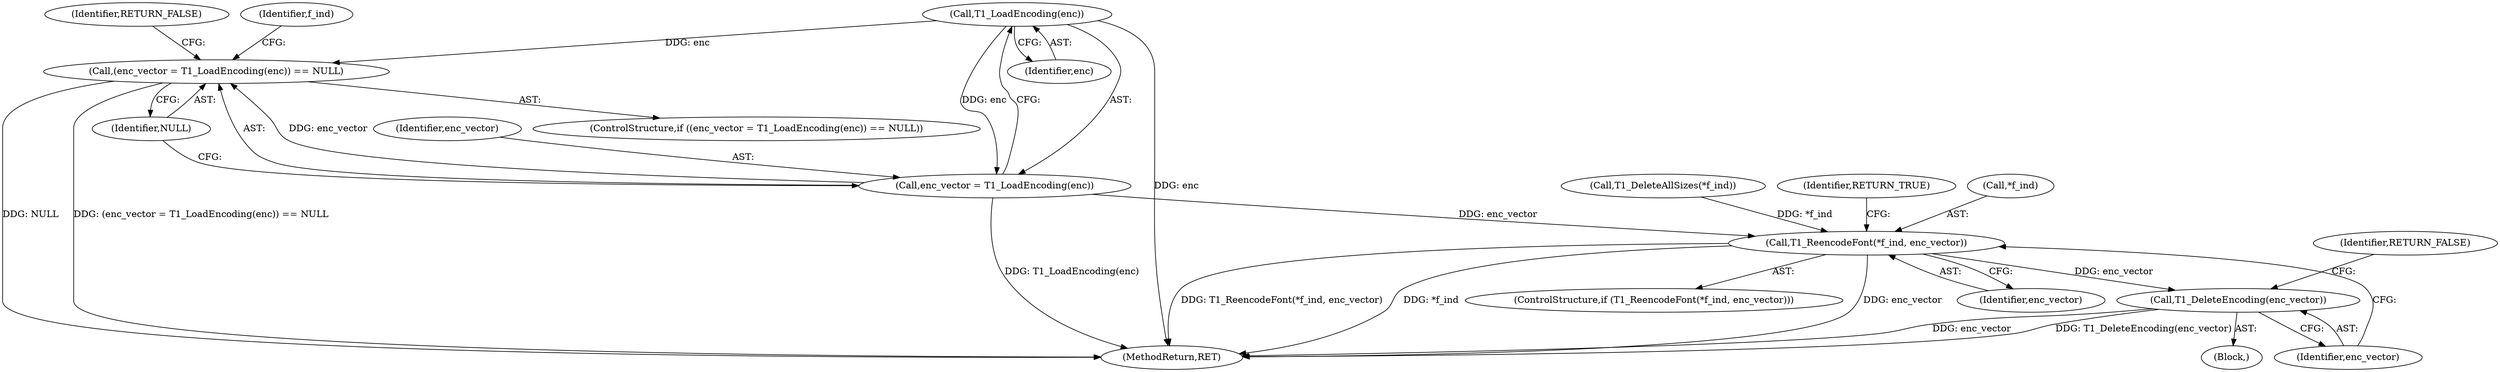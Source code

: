 digraph "0_php_4435b9142ff9813845d5c97ab29a5d637bedb257_2@pointer" {
"1000114" [label="(Call,T1_LoadEncoding(enc))"];
"1000111" [label="(Call,(enc_vector = T1_LoadEncoding(enc)) == NULL)"];
"1000112" [label="(Call,enc_vector = T1_LoadEncoding(enc))"];
"1000123" [label="(Call,T1_ReencodeFont(*f_ind, enc_vector))"];
"1000128" [label="(Call,T1_DeleteEncoding(enc_vector))"];
"1000111" [label="(Call,(enc_vector = T1_LoadEncoding(enc)) == NULL)"];
"1000119" [label="(Call,T1_DeleteAllSizes(*f_ind))"];
"1000114" [label="(Call,T1_LoadEncoding(enc))"];
"1000112" [label="(Call,enc_vector = T1_LoadEncoding(enc))"];
"1000113" [label="(Identifier,enc_vector)"];
"1000131" [label="(Identifier,RETURN_TRUE)"];
"1000115" [label="(Identifier,enc)"];
"1000116" [label="(Identifier,NULL)"];
"1000126" [label="(Identifier,enc_vector)"];
"1000129" [label="(Identifier,enc_vector)"];
"1000121" [label="(Identifier,f_ind)"];
"1000128" [label="(Call,T1_DeleteEncoding(enc_vector))"];
"1000118" [label="(Identifier,RETURN_FALSE)"];
"1000123" [label="(Call,T1_ReencodeFont(*f_ind, enc_vector))"];
"1000124" [label="(Call,*f_ind)"];
"1000127" [label="(Block,)"];
"1000130" [label="(Identifier,RETURN_FALSE)"];
"1000122" [label="(ControlStructure,if (T1_ReencodeFont(*f_ind, enc_vector)))"];
"1000132" [label="(MethodReturn,RET)"];
"1000110" [label="(ControlStructure,if ((enc_vector = T1_LoadEncoding(enc)) == NULL))"];
"1000114" -> "1000112"  [label="AST: "];
"1000114" -> "1000115"  [label="CFG: "];
"1000115" -> "1000114"  [label="AST: "];
"1000112" -> "1000114"  [label="CFG: "];
"1000114" -> "1000132"  [label="DDG: enc"];
"1000114" -> "1000111"  [label="DDG: enc"];
"1000114" -> "1000112"  [label="DDG: enc"];
"1000111" -> "1000110"  [label="AST: "];
"1000111" -> "1000116"  [label="CFG: "];
"1000112" -> "1000111"  [label="AST: "];
"1000116" -> "1000111"  [label="AST: "];
"1000118" -> "1000111"  [label="CFG: "];
"1000121" -> "1000111"  [label="CFG: "];
"1000111" -> "1000132"  [label="DDG: (enc_vector = T1_LoadEncoding(enc)) == NULL"];
"1000111" -> "1000132"  [label="DDG: NULL"];
"1000112" -> "1000111"  [label="DDG: enc_vector"];
"1000113" -> "1000112"  [label="AST: "];
"1000116" -> "1000112"  [label="CFG: "];
"1000112" -> "1000132"  [label="DDG: T1_LoadEncoding(enc)"];
"1000112" -> "1000123"  [label="DDG: enc_vector"];
"1000123" -> "1000122"  [label="AST: "];
"1000123" -> "1000126"  [label="CFG: "];
"1000124" -> "1000123"  [label="AST: "];
"1000126" -> "1000123"  [label="AST: "];
"1000129" -> "1000123"  [label="CFG: "];
"1000131" -> "1000123"  [label="CFG: "];
"1000123" -> "1000132"  [label="DDG: enc_vector"];
"1000123" -> "1000132"  [label="DDG: T1_ReencodeFont(*f_ind, enc_vector)"];
"1000123" -> "1000132"  [label="DDG: *f_ind"];
"1000119" -> "1000123"  [label="DDG: *f_ind"];
"1000123" -> "1000128"  [label="DDG: enc_vector"];
"1000128" -> "1000127"  [label="AST: "];
"1000128" -> "1000129"  [label="CFG: "];
"1000129" -> "1000128"  [label="AST: "];
"1000130" -> "1000128"  [label="CFG: "];
"1000128" -> "1000132"  [label="DDG: enc_vector"];
"1000128" -> "1000132"  [label="DDG: T1_DeleteEncoding(enc_vector)"];
}
